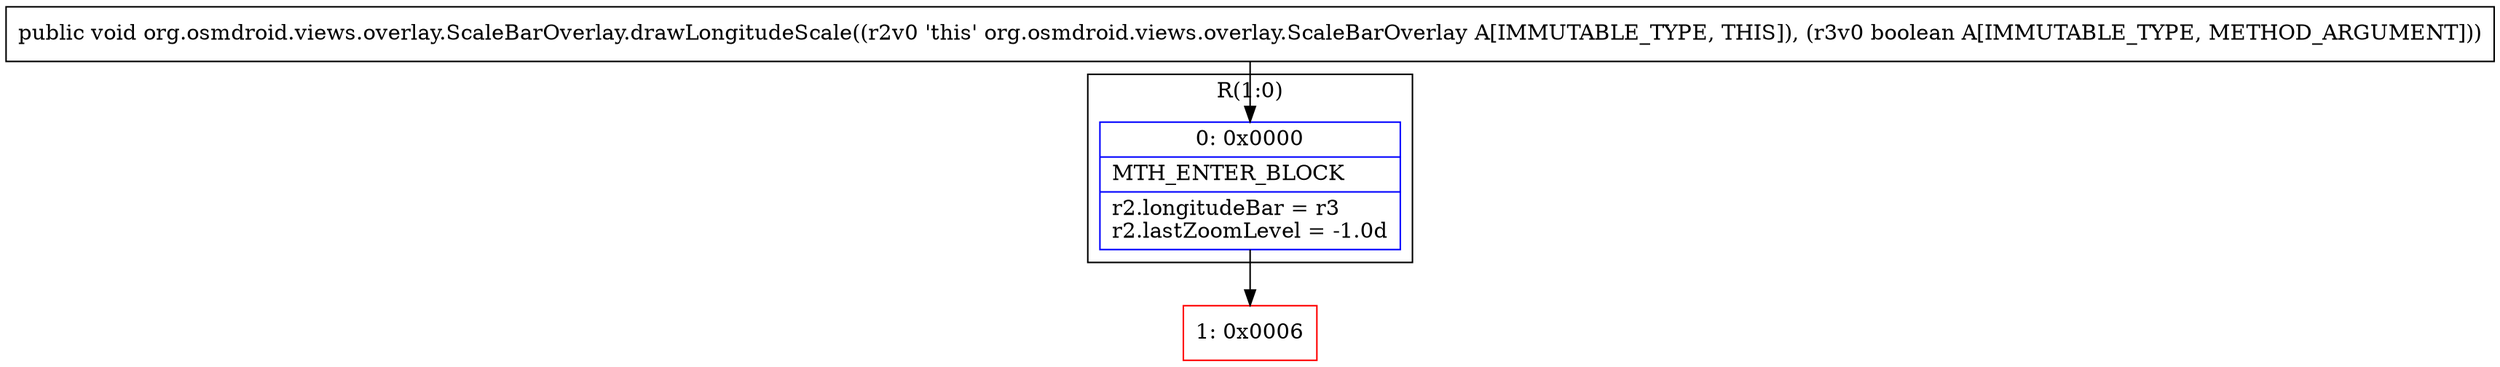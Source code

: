 digraph "CFG fororg.osmdroid.views.overlay.ScaleBarOverlay.drawLongitudeScale(Z)V" {
subgraph cluster_Region_728774451 {
label = "R(1:0)";
node [shape=record,color=blue];
Node_0 [shape=record,label="{0\:\ 0x0000|MTH_ENTER_BLOCK\l|r2.longitudeBar = r3\lr2.lastZoomLevel = \-1.0d\l}"];
}
Node_1 [shape=record,color=red,label="{1\:\ 0x0006}"];
MethodNode[shape=record,label="{public void org.osmdroid.views.overlay.ScaleBarOverlay.drawLongitudeScale((r2v0 'this' org.osmdroid.views.overlay.ScaleBarOverlay A[IMMUTABLE_TYPE, THIS]), (r3v0 boolean A[IMMUTABLE_TYPE, METHOD_ARGUMENT])) }"];
MethodNode -> Node_0;
Node_0 -> Node_1;
}

